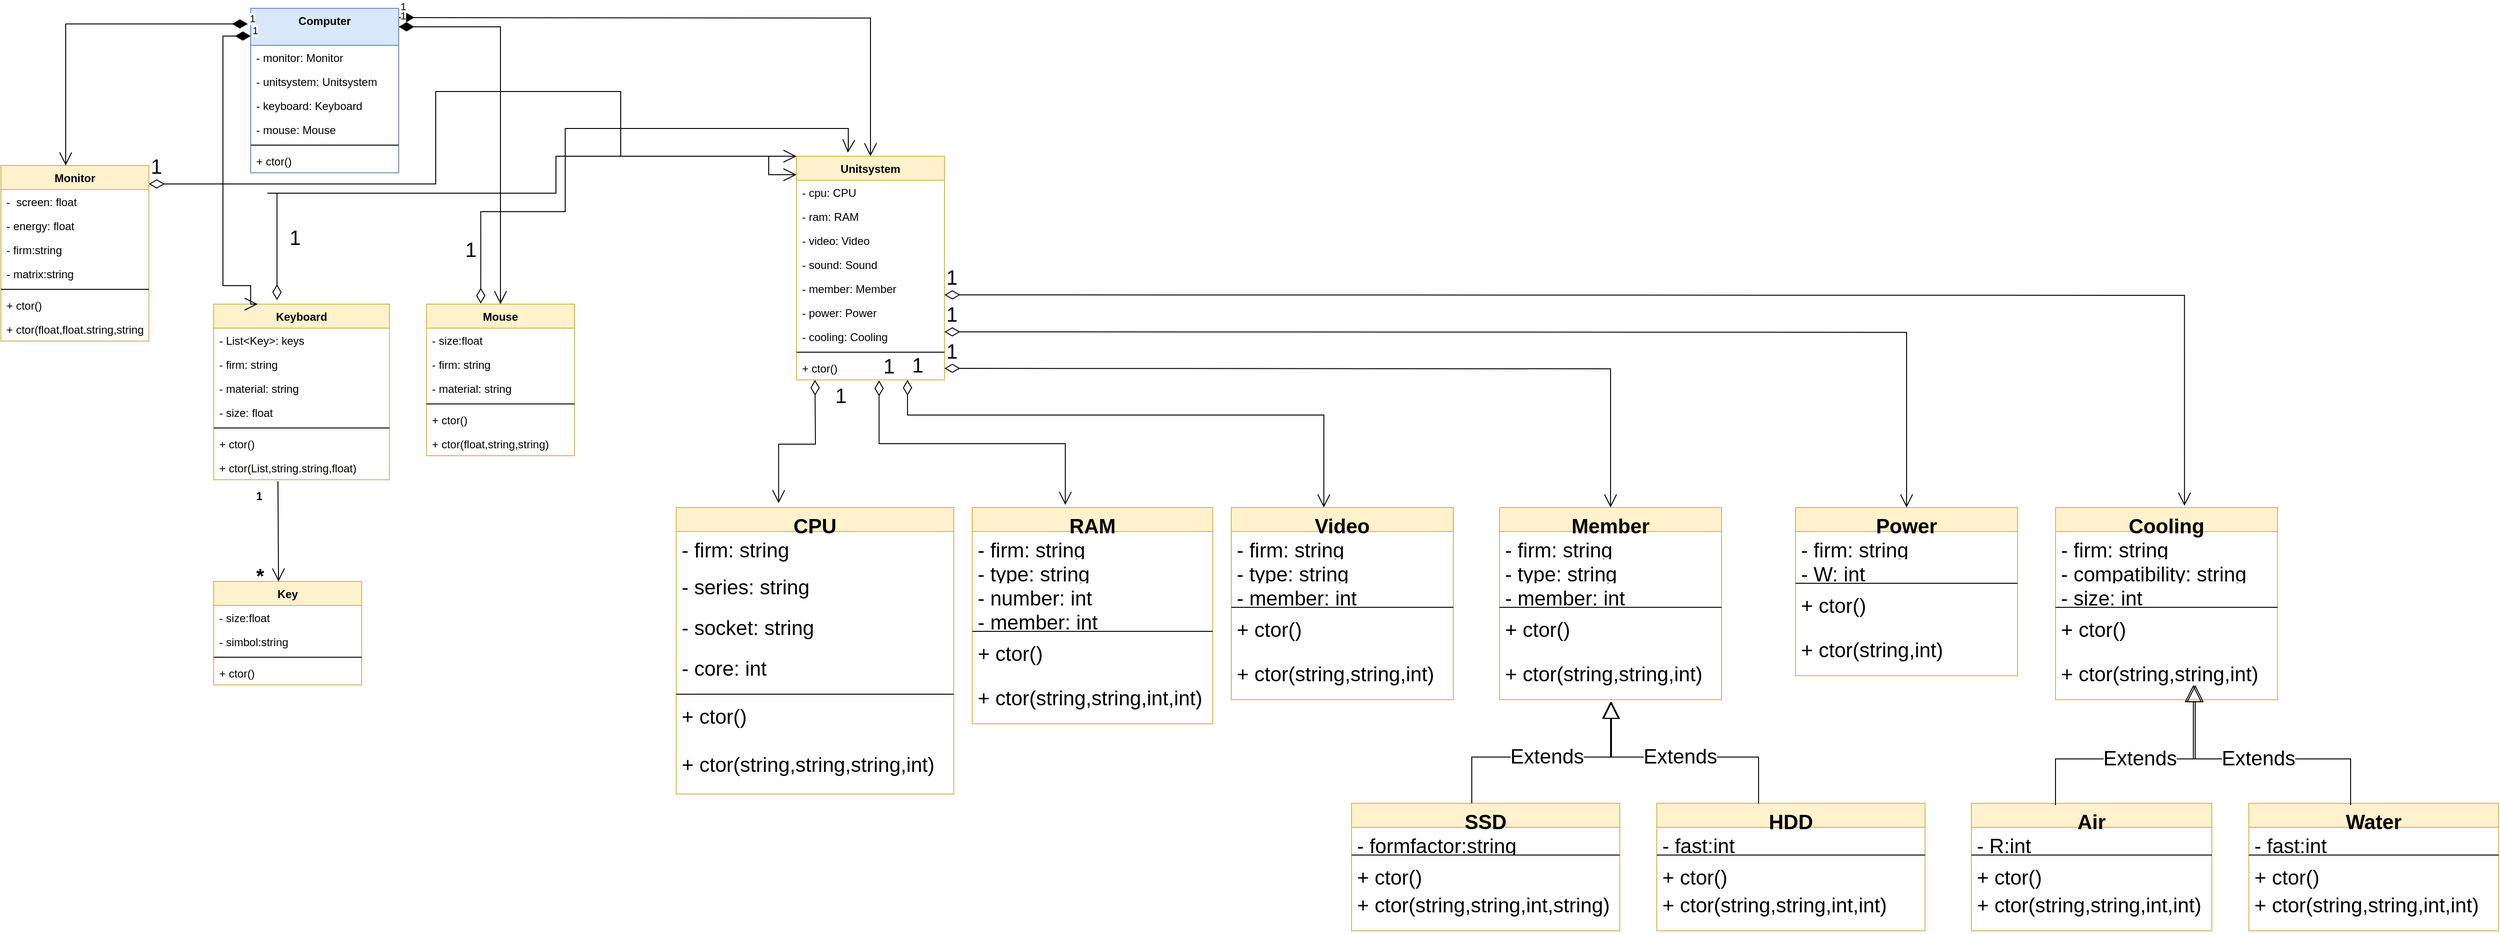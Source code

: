 <mxfile version="17.1.2" type="github">
  <diagram id="C5RBs43oDa-KdzZeNtuy" name="Page-1">
    <mxGraphModel dx="1384" dy="761" grid="1" gridSize="10" guides="1" tooltips="1" connect="1" arrows="1" fold="1" page="1" pageScale="1" pageWidth="827" pageHeight="1169" math="0" shadow="0">
      <root>
        <mxCell id="WIyWlLk6GJQsqaUBKTNV-0" />
        <mxCell id="WIyWlLk6GJQsqaUBKTNV-1" parent="WIyWlLk6GJQsqaUBKTNV-0" />
        <mxCell id="zkfFHV4jXpPFQw0GAbJ--0" value="Monitor" style="swimlane;fontStyle=1;align=center;verticalAlign=top;childLayout=stackLayout;horizontal=1;startSize=26;horizontalStack=0;resizeParent=1;resizeLast=0;collapsible=1;marginBottom=0;rounded=0;shadow=0;strokeWidth=1;fillColor=#fff2cc;strokeColor=#d6b656;" parent="WIyWlLk6GJQsqaUBKTNV-1" vertex="1">
          <mxGeometry x="20" y="180" width="160" height="190" as="geometry">
            <mxRectangle x="230" y="140" width="160" height="26" as="alternateBounds" />
          </mxGeometry>
        </mxCell>
        <mxCell id="zkfFHV4jXpPFQw0GAbJ--1" value="-  screen: float" style="text;align=left;verticalAlign=top;spacingLeft=4;spacingRight=4;overflow=hidden;rotatable=0;points=[[0,0.5],[1,0.5]];portConstraint=eastwest;" parent="zkfFHV4jXpPFQw0GAbJ--0" vertex="1">
          <mxGeometry y="26" width="160" height="26" as="geometry" />
        </mxCell>
        <mxCell id="zkfFHV4jXpPFQw0GAbJ--2" value="- energy: float" style="text;align=left;verticalAlign=top;spacingLeft=4;spacingRight=4;overflow=hidden;rotatable=0;points=[[0,0.5],[1,0.5]];portConstraint=eastwest;rounded=0;shadow=0;html=0;" parent="zkfFHV4jXpPFQw0GAbJ--0" vertex="1">
          <mxGeometry y="52" width="160" height="26" as="geometry" />
        </mxCell>
        <mxCell id="zkfFHV4jXpPFQw0GAbJ--3" value="- firm:string" style="text;align=left;verticalAlign=top;spacingLeft=4;spacingRight=4;overflow=hidden;rotatable=0;points=[[0,0.5],[1,0.5]];portConstraint=eastwest;rounded=0;shadow=0;html=0;" parent="zkfFHV4jXpPFQw0GAbJ--0" vertex="1">
          <mxGeometry y="78" width="160" height="26" as="geometry" />
        </mxCell>
        <mxCell id="qRkvfq73xX543C-k9Nee-4" value="- matrix:string" style="text;align=left;verticalAlign=top;spacingLeft=4;spacingRight=4;overflow=hidden;rotatable=0;points=[[0,0.5],[1,0.5]];portConstraint=eastwest;rounded=0;shadow=0;html=0;" vertex="1" parent="zkfFHV4jXpPFQw0GAbJ--0">
          <mxGeometry y="104" width="160" height="26" as="geometry" />
        </mxCell>
        <mxCell id="zkfFHV4jXpPFQw0GAbJ--4" value="" style="line;html=1;strokeWidth=1;align=left;verticalAlign=middle;spacingTop=-1;spacingLeft=3;spacingRight=3;rotatable=0;labelPosition=right;points=[];portConstraint=eastwest;" parent="zkfFHV4jXpPFQw0GAbJ--0" vertex="1">
          <mxGeometry y="130" width="160" height="8" as="geometry" />
        </mxCell>
        <mxCell id="zkfFHV4jXpPFQw0GAbJ--5" value="+ ctor()" style="text;align=left;verticalAlign=top;spacingLeft=4;spacingRight=4;overflow=hidden;rotatable=0;points=[[0,0.5],[1,0.5]];portConstraint=eastwest;" parent="zkfFHV4jXpPFQw0GAbJ--0" vertex="1">
          <mxGeometry y="138" width="160" height="26" as="geometry" />
        </mxCell>
        <mxCell id="qRkvfq73xX543C-k9Nee-109" value="+ ctor(float,float.string,string)" style="text;align=left;verticalAlign=top;spacingLeft=4;spacingRight=4;overflow=hidden;rotatable=0;points=[[0,0.5],[1,0.5]];portConstraint=eastwest;" vertex="1" parent="zkfFHV4jXpPFQw0GAbJ--0">
          <mxGeometry y="164" width="160" height="26" as="geometry" />
        </mxCell>
        <mxCell id="zkfFHV4jXpPFQw0GAbJ--17" value="Mouse" style="swimlane;fontStyle=1;align=center;verticalAlign=top;childLayout=stackLayout;horizontal=1;startSize=26;horizontalStack=0;resizeParent=1;resizeLast=0;collapsible=1;marginBottom=0;rounded=0;shadow=0;strokeWidth=1;fillColor=#fff2cc;strokeColor=#d6b656;" parent="WIyWlLk6GJQsqaUBKTNV-1" vertex="1">
          <mxGeometry x="480" y="330" width="160" height="164" as="geometry">
            <mxRectangle x="550" y="140" width="160" height="26" as="alternateBounds" />
          </mxGeometry>
        </mxCell>
        <mxCell id="zkfFHV4jXpPFQw0GAbJ--18" value="- size:float" style="text;align=left;verticalAlign=top;spacingLeft=4;spacingRight=4;overflow=hidden;rotatable=0;points=[[0,0.5],[1,0.5]];portConstraint=eastwest;" parent="zkfFHV4jXpPFQw0GAbJ--17" vertex="1">
          <mxGeometry y="26" width="160" height="26" as="geometry" />
        </mxCell>
        <mxCell id="zkfFHV4jXpPFQw0GAbJ--19" value="- firm: string" style="text;align=left;verticalAlign=top;spacingLeft=4;spacingRight=4;overflow=hidden;rotatable=0;points=[[0,0.5],[1,0.5]];portConstraint=eastwest;rounded=0;shadow=0;html=0;" parent="zkfFHV4jXpPFQw0GAbJ--17" vertex="1">
          <mxGeometry y="52" width="160" height="26" as="geometry" />
        </mxCell>
        <mxCell id="zkfFHV4jXpPFQw0GAbJ--20" value="- material: string" style="text;align=left;verticalAlign=top;spacingLeft=4;spacingRight=4;overflow=hidden;rotatable=0;points=[[0,0.5],[1,0.5]];portConstraint=eastwest;rounded=0;shadow=0;html=0;" parent="zkfFHV4jXpPFQw0GAbJ--17" vertex="1">
          <mxGeometry y="78" width="160" height="26" as="geometry" />
        </mxCell>
        <mxCell id="zkfFHV4jXpPFQw0GAbJ--23" value="" style="line;html=1;strokeWidth=1;align=left;verticalAlign=middle;spacingTop=-1;spacingLeft=3;spacingRight=3;rotatable=0;labelPosition=right;points=[];portConstraint=eastwest;" parent="zkfFHV4jXpPFQw0GAbJ--17" vertex="1">
          <mxGeometry y="104" width="160" height="8" as="geometry" />
        </mxCell>
        <mxCell id="qRkvfq73xX543C-k9Nee-32" value="+ ctor()" style="text;strokeColor=none;fillColor=none;align=left;verticalAlign=top;spacingLeft=4;spacingRight=4;overflow=hidden;rotatable=0;points=[[0,0.5],[1,0.5]];portConstraint=eastwest;" vertex="1" parent="zkfFHV4jXpPFQw0GAbJ--17">
          <mxGeometry y="112" width="160" height="26" as="geometry" />
        </mxCell>
        <mxCell id="qRkvfq73xX543C-k9Nee-111" value="+ ctor(float,string,string)" style="text;strokeColor=none;fillColor=none;align=left;verticalAlign=top;spacingLeft=4;spacingRight=4;overflow=hidden;rotatable=0;points=[[0,0.5],[1,0.5]];portConstraint=eastwest;" vertex="1" parent="zkfFHV4jXpPFQw0GAbJ--17">
          <mxGeometry y="138" width="160" height="26" as="geometry" />
        </mxCell>
        <mxCell id="qRkvfq73xX543C-k9Nee-0" value="Computer" style="swimlane;fontStyle=1;align=center;verticalAlign=top;childLayout=stackLayout;horizontal=1;startSize=40;horizontalStack=0;resizeParent=1;resizeParentMax=0;resizeLast=0;collapsible=1;marginBottom=0;fillColor=#dae8fc;strokeColor=#6c8ebf;" vertex="1" parent="WIyWlLk6GJQsqaUBKTNV-1">
          <mxGeometry x="290" y="10" width="160" height="178" as="geometry" />
        </mxCell>
        <mxCell id="qRkvfq73xX543C-k9Nee-1" value="- monitor: Monitor" style="text;strokeColor=none;fillColor=none;align=left;verticalAlign=top;spacingLeft=4;spacingRight=4;overflow=hidden;rotatable=0;points=[[0,0.5],[1,0.5]];portConstraint=eastwest;" vertex="1" parent="qRkvfq73xX543C-k9Nee-0">
          <mxGeometry y="40" width="160" height="26" as="geometry" />
        </mxCell>
        <mxCell id="qRkvfq73xX543C-k9Nee-18" value="- unitsystem: Unitsystem" style="text;strokeColor=none;fillColor=none;align=left;verticalAlign=top;spacingLeft=4;spacingRight=4;overflow=hidden;rotatable=0;points=[[0,0.5],[1,0.5]];portConstraint=eastwest;" vertex="1" parent="qRkvfq73xX543C-k9Nee-0">
          <mxGeometry y="66" width="160" height="26" as="geometry" />
        </mxCell>
        <mxCell id="qRkvfq73xX543C-k9Nee-19" value="- keyboard: Keyboard" style="text;strokeColor=none;fillColor=none;align=left;verticalAlign=top;spacingLeft=4;spacingRight=4;overflow=hidden;rotatable=0;points=[[0,0.5],[1,0.5]];portConstraint=eastwest;" vertex="1" parent="qRkvfq73xX543C-k9Nee-0">
          <mxGeometry y="92" width="160" height="26" as="geometry" />
        </mxCell>
        <mxCell id="qRkvfq73xX543C-k9Nee-20" value="- mouse: Mouse" style="text;strokeColor=none;fillColor=none;align=left;verticalAlign=top;spacingLeft=4;spacingRight=4;overflow=hidden;rotatable=0;points=[[0,0.5],[1,0.5]];portConstraint=eastwest;" vertex="1" parent="qRkvfq73xX543C-k9Nee-0">
          <mxGeometry y="118" width="160" height="26" as="geometry" />
        </mxCell>
        <mxCell id="qRkvfq73xX543C-k9Nee-2" value="" style="line;strokeWidth=1;fillColor=none;align=left;verticalAlign=middle;spacingTop=-1;spacingLeft=3;spacingRight=3;rotatable=0;labelPosition=right;points=[];portConstraint=eastwest;" vertex="1" parent="qRkvfq73xX543C-k9Nee-0">
          <mxGeometry y="144" width="160" height="8" as="geometry" />
        </mxCell>
        <mxCell id="qRkvfq73xX543C-k9Nee-3" value="+ ctor()" style="text;strokeColor=none;fillColor=none;align=left;verticalAlign=top;spacingLeft=4;spacingRight=4;overflow=hidden;rotatable=0;points=[[0,0.5],[1,0.5]];portConstraint=eastwest;" vertex="1" parent="qRkvfq73xX543C-k9Nee-0">
          <mxGeometry y="152" width="160" height="26" as="geometry" />
        </mxCell>
        <mxCell id="qRkvfq73xX543C-k9Nee-5" value="Unitsystem" style="swimlane;fontStyle=1;align=center;verticalAlign=top;childLayout=stackLayout;horizontal=1;startSize=26;horizontalStack=0;resizeParent=1;resizeParentMax=0;resizeLast=0;collapsible=1;marginBottom=0;fillColor=#fff2cc;strokeColor=#d6b656;" vertex="1" parent="WIyWlLk6GJQsqaUBKTNV-1">
          <mxGeometry x="880" y="170" width="160" height="242" as="geometry" />
        </mxCell>
        <mxCell id="qRkvfq73xX543C-k9Nee-37" value="- cpu: CPU" style="text;strokeColor=none;fillColor=none;align=left;verticalAlign=top;spacingLeft=4;spacingRight=4;overflow=hidden;rotatable=0;points=[[0,0.5],[1,0.5]];portConstraint=eastwest;" vertex="1" parent="qRkvfq73xX543C-k9Nee-5">
          <mxGeometry y="26" width="160" height="26" as="geometry" />
        </mxCell>
        <mxCell id="qRkvfq73xX543C-k9Nee-39" value="- ram: RAM" style="text;strokeColor=none;fillColor=none;align=left;verticalAlign=top;spacingLeft=4;spacingRight=4;overflow=hidden;rotatable=0;points=[[0,0.5],[1,0.5]];portConstraint=eastwest;" vertex="1" parent="qRkvfq73xX543C-k9Nee-5">
          <mxGeometry y="52" width="160" height="26" as="geometry" />
        </mxCell>
        <mxCell id="qRkvfq73xX543C-k9Nee-38" value="- video: Video" style="text;strokeColor=none;fillColor=none;align=left;verticalAlign=top;spacingLeft=4;spacingRight=4;overflow=hidden;rotatable=0;points=[[0,0.5],[1,0.5]];portConstraint=eastwest;" vertex="1" parent="qRkvfq73xX543C-k9Nee-5">
          <mxGeometry y="78" width="160" height="26" as="geometry" />
        </mxCell>
        <mxCell id="qRkvfq73xX543C-k9Nee-41" value="- sound: Sound" style="text;strokeColor=none;fillColor=none;align=left;verticalAlign=top;spacingLeft=4;spacingRight=4;overflow=hidden;rotatable=0;points=[[0,0.5],[1,0.5]];portConstraint=eastwest;" vertex="1" parent="qRkvfq73xX543C-k9Nee-5">
          <mxGeometry y="104" width="160" height="26" as="geometry" />
        </mxCell>
        <mxCell id="qRkvfq73xX543C-k9Nee-40" value="- member: Member" style="text;strokeColor=none;fillColor=none;align=left;verticalAlign=top;spacingLeft=4;spacingRight=4;overflow=hidden;rotatable=0;points=[[0,0.5],[1,0.5]];portConstraint=eastwest;" vertex="1" parent="qRkvfq73xX543C-k9Nee-5">
          <mxGeometry y="130" width="160" height="26" as="geometry" />
        </mxCell>
        <mxCell id="qRkvfq73xX543C-k9Nee-43" value="- power: Power" style="text;strokeColor=none;fillColor=none;align=left;verticalAlign=top;spacingLeft=4;spacingRight=4;overflow=hidden;rotatable=0;points=[[0,0.5],[1,0.5]];portConstraint=eastwest;" vertex="1" parent="qRkvfq73xX543C-k9Nee-5">
          <mxGeometry y="156" width="160" height="26" as="geometry" />
        </mxCell>
        <mxCell id="qRkvfq73xX543C-k9Nee-42" value="- cooling: Cooling" style="text;strokeColor=none;fillColor=none;align=left;verticalAlign=top;spacingLeft=4;spacingRight=4;overflow=hidden;rotatable=0;points=[[0,0.5],[1,0.5]];portConstraint=eastwest;" vertex="1" parent="qRkvfq73xX543C-k9Nee-5">
          <mxGeometry y="182" width="160" height="26" as="geometry" />
        </mxCell>
        <mxCell id="qRkvfq73xX543C-k9Nee-7" value="" style="line;strokeWidth=1;fillColor=none;align=left;verticalAlign=middle;spacingTop=-1;spacingLeft=3;spacingRight=3;rotatable=0;labelPosition=right;points=[];portConstraint=eastwest;" vertex="1" parent="qRkvfq73xX543C-k9Nee-5">
          <mxGeometry y="208" width="160" height="8" as="geometry" />
        </mxCell>
        <mxCell id="qRkvfq73xX543C-k9Nee-8" value="+ ctor()" style="text;strokeColor=none;fillColor=none;align=left;verticalAlign=top;spacingLeft=4;spacingRight=4;overflow=hidden;rotatable=0;points=[[0,0.5],[1,0.5]];portConstraint=eastwest;" vertex="1" parent="qRkvfq73xX543C-k9Nee-5">
          <mxGeometry y="216" width="160" height="26" as="geometry" />
        </mxCell>
        <mxCell id="qRkvfq73xX543C-k9Nee-9" value="Keyboard" style="swimlane;fontStyle=1;align=center;verticalAlign=top;childLayout=stackLayout;horizontal=1;startSize=26;horizontalStack=0;resizeParent=1;resizeParentMax=0;resizeLast=0;collapsible=1;marginBottom=0;fillColor=#fff2cc;strokeColor=#d6b656;" vertex="1" parent="WIyWlLk6GJQsqaUBKTNV-1">
          <mxGeometry x="250" y="330" width="190" height="190" as="geometry" />
        </mxCell>
        <mxCell id="qRkvfq73xX543C-k9Nee-10" value="- List&lt;Key&gt;: keys" style="text;strokeColor=none;fillColor=none;align=left;verticalAlign=top;spacingLeft=4;spacingRight=4;overflow=hidden;rotatable=0;points=[[0,0.5],[1,0.5]];portConstraint=eastwest;" vertex="1" parent="qRkvfq73xX543C-k9Nee-9">
          <mxGeometry y="26" width="190" height="26" as="geometry" />
        </mxCell>
        <mxCell id="qRkvfq73xX543C-k9Nee-21" value="- firm: string" style="text;strokeColor=none;fillColor=none;align=left;verticalAlign=top;spacingLeft=4;spacingRight=4;overflow=hidden;rotatable=0;points=[[0,0.5],[1,0.5]];portConstraint=eastwest;" vertex="1" parent="qRkvfq73xX543C-k9Nee-9">
          <mxGeometry y="52" width="190" height="26" as="geometry" />
        </mxCell>
        <mxCell id="qRkvfq73xX543C-k9Nee-22" value="- material: string" style="text;strokeColor=none;fillColor=none;align=left;verticalAlign=top;spacingLeft=4;spacingRight=4;overflow=hidden;rotatable=0;points=[[0,0.5],[1,0.5]];portConstraint=eastwest;" vertex="1" parent="qRkvfq73xX543C-k9Nee-9">
          <mxGeometry y="78" width="190" height="26" as="geometry" />
        </mxCell>
        <mxCell id="qRkvfq73xX543C-k9Nee-23" value="- size: float" style="text;strokeColor=none;fillColor=none;align=left;verticalAlign=top;spacingLeft=4;spacingRight=4;overflow=hidden;rotatable=0;points=[[0,0.5],[1,0.5]];portConstraint=eastwest;" vertex="1" parent="qRkvfq73xX543C-k9Nee-9">
          <mxGeometry y="104" width="190" height="26" as="geometry" />
        </mxCell>
        <mxCell id="qRkvfq73xX543C-k9Nee-11" value="" style="line;strokeWidth=1;fillColor=none;align=left;verticalAlign=middle;spacingTop=-1;spacingLeft=3;spacingRight=3;rotatable=0;labelPosition=right;points=[];portConstraint=eastwest;" vertex="1" parent="qRkvfq73xX543C-k9Nee-9">
          <mxGeometry y="130" width="190" height="8" as="geometry" />
        </mxCell>
        <mxCell id="qRkvfq73xX543C-k9Nee-12" value="+ ctor()" style="text;strokeColor=none;fillColor=none;align=left;verticalAlign=top;spacingLeft=4;spacingRight=4;overflow=hidden;rotatable=0;points=[[0,0.5],[1,0.5]];portConstraint=eastwest;" vertex="1" parent="qRkvfq73xX543C-k9Nee-9">
          <mxGeometry y="138" width="190" height="26" as="geometry" />
        </mxCell>
        <mxCell id="qRkvfq73xX543C-k9Nee-110" value="+ ctor(List,string.string,float)" style="text;align=left;verticalAlign=top;spacingLeft=4;spacingRight=4;overflow=hidden;rotatable=0;points=[[0,0.5],[1,0.5]];portConstraint=eastwest;" vertex="1" parent="qRkvfq73xX543C-k9Nee-9">
          <mxGeometry y="164" width="190" height="26" as="geometry" />
        </mxCell>
        <mxCell id="qRkvfq73xX543C-k9Nee-14" value="1" style="endArrow=open;html=1;endSize=12;startArrow=diamondThin;startSize=14;startFill=1;edgeStyle=orthogonalEdgeStyle;align=left;verticalAlign=bottom;rounded=0;exitX=-0.02;exitY=0.095;exitDx=0;exitDy=0;exitPerimeter=0;" edge="1" parent="WIyWlLk6GJQsqaUBKTNV-1" source="qRkvfq73xX543C-k9Nee-0">
          <mxGeometry x="-1" y="3" relative="1" as="geometry">
            <mxPoint x="260" y="40" as="sourcePoint" />
            <mxPoint x="90" y="180" as="targetPoint" />
            <Array as="points">
              <mxPoint x="90" y="27" />
            </Array>
          </mxGeometry>
        </mxCell>
        <mxCell id="qRkvfq73xX543C-k9Nee-15" value="1" style="endArrow=open;html=1;endSize=12;startArrow=diamondThin;startSize=14;startFill=1;edgeStyle=orthogonalEdgeStyle;align=left;verticalAlign=bottom;rounded=0;entryX=0.5;entryY=0;entryDx=0;entryDy=0;" edge="1" parent="WIyWlLk6GJQsqaUBKTNV-1" target="qRkvfq73xX543C-k9Nee-5">
          <mxGeometry x="-1" y="3" relative="1" as="geometry">
            <mxPoint x="450" y="20" as="sourcePoint" />
            <mxPoint x="610" y="20" as="targetPoint" />
          </mxGeometry>
        </mxCell>
        <mxCell id="qRkvfq73xX543C-k9Nee-16" value="1" style="endArrow=open;html=1;endSize=12;startArrow=diamondThin;startSize=14;startFill=1;edgeStyle=orthogonalEdgeStyle;align=left;verticalAlign=bottom;rounded=0;entryX=0.25;entryY=0;entryDx=0;entryDy=0;" edge="1" parent="WIyWlLk6GJQsqaUBKTNV-1" target="qRkvfq73xX543C-k9Nee-9">
          <mxGeometry x="-1" y="3" relative="1" as="geometry">
            <mxPoint x="290" y="40" as="sourcePoint" />
            <mxPoint x="290" y="274" as="targetPoint" />
            <Array as="points">
              <mxPoint x="260" y="40" />
              <mxPoint x="260" y="310" />
              <mxPoint x="290" y="310" />
            </Array>
          </mxGeometry>
        </mxCell>
        <mxCell id="qRkvfq73xX543C-k9Nee-17" value="1" style="endArrow=open;html=1;endSize=12;startArrow=diamondThin;startSize=14;startFill=1;edgeStyle=orthogonalEdgeStyle;align=left;verticalAlign=bottom;rounded=0;entryX=0.5;entryY=0;entryDx=0;entryDy=0;" edge="1" parent="WIyWlLk6GJQsqaUBKTNV-1" target="zkfFHV4jXpPFQw0GAbJ--17">
          <mxGeometry x="-1" y="3" relative="1" as="geometry">
            <mxPoint x="450" y="30" as="sourcePoint" />
            <mxPoint x="610" y="30" as="targetPoint" />
            <Array as="points">
              <mxPoint x="560" y="30" />
            </Array>
          </mxGeometry>
        </mxCell>
        <mxCell id="qRkvfq73xX543C-k9Nee-24" value="Key" style="swimlane;fontStyle=1;align=center;verticalAlign=top;childLayout=stackLayout;horizontal=1;startSize=26;horizontalStack=0;resizeParent=1;resizeParentMax=0;resizeLast=0;collapsible=1;marginBottom=0;fillColor=#fff2cc;strokeColor=#d6b656;" vertex="1" parent="WIyWlLk6GJQsqaUBKTNV-1">
          <mxGeometry x="250" y="630" width="160" height="112" as="geometry" />
        </mxCell>
        <mxCell id="qRkvfq73xX543C-k9Nee-25" value="- size:float" style="text;strokeColor=none;fillColor=none;align=left;verticalAlign=top;spacingLeft=4;spacingRight=4;overflow=hidden;rotatable=0;points=[[0,0.5],[1,0.5]];portConstraint=eastwest;" vertex="1" parent="qRkvfq73xX543C-k9Nee-24">
          <mxGeometry y="26" width="160" height="26" as="geometry" />
        </mxCell>
        <mxCell id="qRkvfq73xX543C-k9Nee-28" value="- simbol:string" style="text;strokeColor=none;fillColor=none;align=left;verticalAlign=top;spacingLeft=4;spacingRight=4;overflow=hidden;rotatable=0;points=[[0,0.5],[1,0.5]];portConstraint=eastwest;" vertex="1" parent="qRkvfq73xX543C-k9Nee-24">
          <mxGeometry y="52" width="160" height="26" as="geometry" />
        </mxCell>
        <mxCell id="qRkvfq73xX543C-k9Nee-26" value="" style="line;strokeWidth=1;fillColor=none;align=left;verticalAlign=middle;spacingTop=-1;spacingLeft=3;spacingRight=3;rotatable=0;labelPosition=right;points=[];portConstraint=eastwest;" vertex="1" parent="qRkvfq73xX543C-k9Nee-24">
          <mxGeometry y="78" width="160" height="8" as="geometry" />
        </mxCell>
        <mxCell id="qRkvfq73xX543C-k9Nee-27" value="+ ctor()" style="text;strokeColor=none;fillColor=none;align=left;verticalAlign=top;spacingLeft=4;spacingRight=4;overflow=hidden;rotatable=0;points=[[0,0.5],[1,0.5]];portConstraint=eastwest;" vertex="1" parent="qRkvfq73xX543C-k9Nee-24">
          <mxGeometry y="86" width="160" height="26" as="geometry" />
        </mxCell>
        <mxCell id="qRkvfq73xX543C-k9Nee-29" value="" style="endArrow=open;endFill=1;endSize=12;html=1;rounded=0;entryX=0.438;entryY=0;entryDx=0;entryDy=0;entryPerimeter=0;exitX=0.982;exitY=-0.09;exitDx=0;exitDy=0;exitPerimeter=0;" edge="1" parent="WIyWlLk6GJQsqaUBKTNV-1" source="qRkvfq73xX543C-k9Nee-30" target="qRkvfq73xX543C-k9Nee-24">
          <mxGeometry width="160" relative="1" as="geometry">
            <mxPoint x="320" y="494" as="sourcePoint" />
            <mxPoint x="320" y="550" as="targetPoint" />
          </mxGeometry>
        </mxCell>
        <mxCell id="qRkvfq73xX543C-k9Nee-30" value="1" style="text;strokeColor=none;fillColor=none;align=left;verticalAlign=top;spacingLeft=4;spacingRight=4;overflow=hidden;rotatable=0;points=[[0,0.5],[1,0.5]];portConstraint=eastwest;fontStyle=1" vertex="1" parent="WIyWlLk6GJQsqaUBKTNV-1">
          <mxGeometry x="290" y="524" width="30" height="26" as="geometry" />
        </mxCell>
        <mxCell id="qRkvfq73xX543C-k9Nee-31" value="*" style="text;strokeColor=none;fillColor=none;align=left;verticalAlign=top;spacingLeft=4;spacingRight=4;overflow=hidden;rotatable=0;points=[[0,0.5],[1,0.5]];portConstraint=eastwest;fontStyle=1;fontSize=22;" vertex="1" parent="WIyWlLk6GJQsqaUBKTNV-1">
          <mxGeometry x="290" y="604" width="20" height="26" as="geometry" />
        </mxCell>
        <mxCell id="qRkvfq73xX543C-k9Nee-33" value="1" style="endArrow=open;html=1;endSize=12;startArrow=diamondThin;startSize=14;startFill=0;edgeStyle=orthogonalEdgeStyle;align=left;verticalAlign=bottom;rounded=0;fontSize=22;exitX=0.36;exitY=-0.023;exitDx=0;exitDy=0;exitPerimeter=0;entryX=0;entryY=0;entryDx=0;entryDy=0;" edge="1" parent="WIyWlLk6GJQsqaUBKTNV-1" source="qRkvfq73xX543C-k9Nee-9" target="qRkvfq73xX543C-k9Nee-5">
          <mxGeometry x="-0.861" y="-12" relative="1" as="geometry">
            <mxPoint x="180" y="190" as="sourcePoint" />
            <mxPoint x="648" y="150" as="targetPoint" />
            <Array as="points">
              <mxPoint x="308" y="210" />
              <mxPoint x="620" y="210" />
              <mxPoint x="620" y="130" />
            </Array>
            <mxPoint as="offset" />
          </mxGeometry>
        </mxCell>
        <mxCell id="qRkvfq73xX543C-k9Nee-35" value="1" style="endArrow=open;html=1;endSize=12;startArrow=diamondThin;startSize=14;startFill=0;edgeStyle=orthogonalEdgeStyle;align=left;verticalAlign=bottom;rounded=0;fontSize=22;exitX=0.367;exitY=-0.004;exitDx=0;exitDy=0;exitPerimeter=0;entryX=0.347;entryY=-0.016;entryDx=0;entryDy=0;entryPerimeter=0;" edge="1" parent="WIyWlLk6GJQsqaUBKTNV-1" source="zkfFHV4jXpPFQw0GAbJ--17" target="qRkvfq73xX543C-k9Nee-5">
          <mxGeometry x="-0.862" y="19" relative="1" as="geometry">
            <mxPoint x="380" y="210" as="sourcePoint" />
            <mxPoint x="649.2" y="158.99" as="targetPoint" />
            <Array as="points">
              <mxPoint x="539" y="230" />
              <mxPoint x="630" y="230" />
              <mxPoint x="630" y="140" />
              <mxPoint x="936" y="140" />
              <mxPoint x="936" y="160" />
            </Array>
            <mxPoint as="offset" />
          </mxGeometry>
        </mxCell>
        <mxCell id="qRkvfq73xX543C-k9Nee-36" value="1" style="endArrow=open;html=1;endSize=12;startArrow=diamondThin;startSize=14;startFill=0;edgeStyle=orthogonalEdgeStyle;align=left;verticalAlign=bottom;rounded=0;fontSize=22;" edge="1" parent="WIyWlLk6GJQsqaUBKTNV-1">
          <mxGeometry x="-1" y="3" relative="1" as="geometry">
            <mxPoint x="180" y="200" as="sourcePoint" />
            <mxPoint x="880" y="190" as="targetPoint" />
            <Array as="points">
              <mxPoint x="490" y="200" />
              <mxPoint x="490" y="100" />
              <mxPoint x="690" y="100" />
              <mxPoint x="690" y="170" />
              <mxPoint x="850" y="170" />
              <mxPoint x="850" y="190" />
              <mxPoint x="876" y="190" />
            </Array>
          </mxGeometry>
        </mxCell>
        <mxCell id="qRkvfq73xX543C-k9Nee-44" value="CPU" style="swimlane;fontStyle=1;align=center;verticalAlign=top;childLayout=stackLayout;horizontal=1;startSize=26;horizontalStack=0;resizeParent=1;resizeParentMax=0;resizeLast=0;collapsible=1;marginBottom=0;fontSize=22;fillColor=#fff2cc;strokeColor=#d6b656;" vertex="1" parent="WIyWlLk6GJQsqaUBKTNV-1">
          <mxGeometry x="750" y="550" width="300" height="310" as="geometry" />
        </mxCell>
        <mxCell id="qRkvfq73xX543C-k9Nee-45" value="- firm: string" style="text;strokeColor=none;fillColor=none;align=left;verticalAlign=top;spacingLeft=4;spacingRight=4;overflow=hidden;rotatable=0;points=[[0,0.5],[1,0.5]];portConstraint=eastwest;fontSize=22;" vertex="1" parent="qRkvfq73xX543C-k9Nee-44">
          <mxGeometry y="26" width="300" height="40" as="geometry" />
        </mxCell>
        <mxCell id="qRkvfq73xX543C-k9Nee-49" value="- series: string" style="text;strokeColor=none;fillColor=none;align=left;verticalAlign=top;spacingLeft=4;spacingRight=4;overflow=hidden;rotatable=0;points=[[0,0.5],[1,0.5]];portConstraint=eastwest;fontSize=22;" vertex="1" parent="qRkvfq73xX543C-k9Nee-44">
          <mxGeometry y="66" width="300" height="44" as="geometry" />
        </mxCell>
        <mxCell id="qRkvfq73xX543C-k9Nee-48" value="- socket: string" style="text;strokeColor=none;fillColor=none;align=left;verticalAlign=top;spacingLeft=4;spacingRight=4;overflow=hidden;rotatable=0;points=[[0,0.5],[1,0.5]];portConstraint=eastwest;fontSize=22;" vertex="1" parent="qRkvfq73xX543C-k9Nee-44">
          <mxGeometry y="110" width="300" height="44" as="geometry" />
        </mxCell>
        <mxCell id="qRkvfq73xX543C-k9Nee-50" value="- core: int" style="text;strokeColor=none;fillColor=none;align=left;verticalAlign=top;spacingLeft=4;spacingRight=4;overflow=hidden;rotatable=0;points=[[0,0.5],[1,0.5]];portConstraint=eastwest;fontSize=22;" vertex="1" parent="qRkvfq73xX543C-k9Nee-44">
          <mxGeometry y="154" width="300" height="44" as="geometry" />
        </mxCell>
        <mxCell id="qRkvfq73xX543C-k9Nee-46" value="" style="line;strokeWidth=1;fillColor=none;align=left;verticalAlign=middle;spacingTop=-1;spacingLeft=3;spacingRight=3;rotatable=0;labelPosition=right;points=[];portConstraint=eastwest;fontSize=22;" vertex="1" parent="qRkvfq73xX543C-k9Nee-44">
          <mxGeometry y="198" width="300" height="8" as="geometry" />
        </mxCell>
        <mxCell id="qRkvfq73xX543C-k9Nee-112" value="+ ctor()" style="text;strokeColor=none;fillColor=none;align=left;verticalAlign=top;spacingLeft=4;spacingRight=4;overflow=hidden;rotatable=0;points=[[0,0.5],[1,0.5]];portConstraint=eastwest;fontSize=22;" vertex="1" parent="qRkvfq73xX543C-k9Nee-44">
          <mxGeometry y="206" width="300" height="52" as="geometry" />
        </mxCell>
        <mxCell id="qRkvfq73xX543C-k9Nee-47" value="+ ctor(string,string,string,int)" style="text;strokeColor=none;fillColor=none;align=left;verticalAlign=top;spacingLeft=4;spacingRight=4;overflow=hidden;rotatable=0;points=[[0,0.5],[1,0.5]];portConstraint=eastwest;fontSize=22;" vertex="1" parent="qRkvfq73xX543C-k9Nee-44">
          <mxGeometry y="258" width="300" height="52" as="geometry" />
        </mxCell>
        <mxCell id="qRkvfq73xX543C-k9Nee-51" value="1" style="endArrow=open;html=1;endSize=12;startArrow=diamondThin;startSize=14;startFill=0;edgeStyle=orthogonalEdgeStyle;align=left;verticalAlign=bottom;rounded=0;fontSize=22;entryX=0.369;entryY=-0.015;entryDx=0;entryDy=0;entryPerimeter=0;" edge="1" parent="WIyWlLk6GJQsqaUBKTNV-1" target="qRkvfq73xX543C-k9Nee-44">
          <mxGeometry x="-0.618" y="20" relative="1" as="geometry">
            <mxPoint x="900" y="412" as="sourcePoint" />
            <mxPoint x="1060" y="412" as="targetPoint" />
            <mxPoint as="offset" />
          </mxGeometry>
        </mxCell>
        <mxCell id="qRkvfq73xX543C-k9Nee-52" value="RAM" style="swimlane;fontStyle=1;align=center;verticalAlign=top;childLayout=stackLayout;horizontal=1;startSize=26;horizontalStack=0;resizeParent=1;resizeParentMax=0;resizeLast=0;collapsible=1;marginBottom=0;fontSize=22;fillColor=#fff2cc;strokeColor=#d6b656;" vertex="1" parent="WIyWlLk6GJQsqaUBKTNV-1">
          <mxGeometry x="1070" y="550" width="260" height="234" as="geometry" />
        </mxCell>
        <mxCell id="qRkvfq73xX543C-k9Nee-53" value="- firm: string " style="text;strokeColor=none;fillColor=none;align=left;verticalAlign=top;spacingLeft=4;spacingRight=4;overflow=hidden;rotatable=0;points=[[0,0.5],[1,0.5]];portConstraint=eastwest;fontSize=22;" vertex="1" parent="qRkvfq73xX543C-k9Nee-52">
          <mxGeometry y="26" width="260" height="26" as="geometry" />
        </mxCell>
        <mxCell id="qRkvfq73xX543C-k9Nee-56" value="- type: string " style="text;strokeColor=none;fillColor=none;align=left;verticalAlign=top;spacingLeft=4;spacingRight=4;overflow=hidden;rotatable=0;points=[[0,0.5],[1,0.5]];portConstraint=eastwest;fontSize=22;" vertex="1" parent="qRkvfq73xX543C-k9Nee-52">
          <mxGeometry y="52" width="260" height="26" as="geometry" />
        </mxCell>
        <mxCell id="qRkvfq73xX543C-k9Nee-57" value="- number: int " style="text;strokeColor=none;fillColor=none;align=left;verticalAlign=top;spacingLeft=4;spacingRight=4;overflow=hidden;rotatable=0;points=[[0,0.5],[1,0.5]];portConstraint=eastwest;fontSize=22;" vertex="1" parent="qRkvfq73xX543C-k9Nee-52">
          <mxGeometry y="78" width="260" height="26" as="geometry" />
        </mxCell>
        <mxCell id="qRkvfq73xX543C-k9Nee-58" value="- member: int " style="text;strokeColor=none;fillColor=none;align=left;verticalAlign=top;spacingLeft=4;spacingRight=4;overflow=hidden;rotatable=0;points=[[0,0.5],[1,0.5]];portConstraint=eastwest;fontSize=22;" vertex="1" parent="qRkvfq73xX543C-k9Nee-52">
          <mxGeometry y="104" width="260" height="26" as="geometry" />
        </mxCell>
        <mxCell id="qRkvfq73xX543C-k9Nee-54" value="" style="line;strokeWidth=1;fillColor=none;align=left;verticalAlign=middle;spacingTop=-1;spacingLeft=3;spacingRight=3;rotatable=0;labelPosition=right;points=[];portConstraint=eastwest;fontSize=22;" vertex="1" parent="qRkvfq73xX543C-k9Nee-52">
          <mxGeometry y="130" width="260" height="8" as="geometry" />
        </mxCell>
        <mxCell id="qRkvfq73xX543C-k9Nee-113" value="+ ctor()" style="text;strokeColor=none;fillColor=none;align=left;verticalAlign=top;spacingLeft=4;spacingRight=4;overflow=hidden;rotatable=0;points=[[0,0.5],[1,0.5]];portConstraint=eastwest;fontSize=22;" vertex="1" parent="qRkvfq73xX543C-k9Nee-52">
          <mxGeometry y="138" width="260" height="48" as="geometry" />
        </mxCell>
        <mxCell id="qRkvfq73xX543C-k9Nee-55" value="+ ctor(string,string,int,int)" style="text;strokeColor=none;fillColor=none;align=left;verticalAlign=top;spacingLeft=4;spacingRight=4;overflow=hidden;rotatable=0;points=[[0,0.5],[1,0.5]];portConstraint=eastwest;fontSize=22;" vertex="1" parent="qRkvfq73xX543C-k9Nee-52">
          <mxGeometry y="186" width="260" height="48" as="geometry" />
        </mxCell>
        <mxCell id="qRkvfq73xX543C-k9Nee-59" value="1" style="endArrow=open;html=1;endSize=12;startArrow=diamondThin;startSize=14;startFill=0;edgeStyle=orthogonalEdgeStyle;align=left;verticalAlign=bottom;rounded=0;fontSize=22;exitX=0.558;exitY=1.023;exitDx=0;exitDy=0;exitPerimeter=0;entryX=0.387;entryY=-0.012;entryDx=0;entryDy=0;entryPerimeter=0;" edge="1" parent="WIyWlLk6GJQsqaUBKTNV-1" source="qRkvfq73xX543C-k9Nee-8" target="qRkvfq73xX543C-k9Nee-52">
          <mxGeometry x="-1" y="3" relative="1" as="geometry">
            <mxPoint x="960" y="470" as="sourcePoint" />
            <mxPoint x="1120" y="470" as="targetPoint" />
          </mxGeometry>
        </mxCell>
        <mxCell id="qRkvfq73xX543C-k9Nee-60" value="Video" style="swimlane;fontStyle=1;align=center;verticalAlign=top;childLayout=stackLayout;horizontal=1;startSize=26;horizontalStack=0;resizeParent=1;resizeParentMax=0;resizeLast=0;collapsible=1;marginBottom=0;fontSize=22;fillColor=#fff2cc;strokeColor=#d6b656;" vertex="1" parent="WIyWlLk6GJQsqaUBKTNV-1">
          <mxGeometry x="1350" y="550" width="240" height="208" as="geometry" />
        </mxCell>
        <mxCell id="qRkvfq73xX543C-k9Nee-61" value="- firm: string " style="text;strokeColor=none;fillColor=none;align=left;verticalAlign=top;spacingLeft=4;spacingRight=4;overflow=hidden;rotatable=0;points=[[0,0.5],[1,0.5]];portConstraint=eastwest;fontSize=22;" vertex="1" parent="qRkvfq73xX543C-k9Nee-60">
          <mxGeometry y="26" width="240" height="26" as="geometry" />
        </mxCell>
        <mxCell id="qRkvfq73xX543C-k9Nee-62" value="- type: string " style="text;strokeColor=none;fillColor=none;align=left;verticalAlign=top;spacingLeft=4;spacingRight=4;overflow=hidden;rotatable=0;points=[[0,0.5],[1,0.5]];portConstraint=eastwest;fontSize=22;" vertex="1" parent="qRkvfq73xX543C-k9Nee-60">
          <mxGeometry y="52" width="240" height="26" as="geometry" />
        </mxCell>
        <mxCell id="qRkvfq73xX543C-k9Nee-64" value="- member: int " style="text;strokeColor=none;fillColor=none;align=left;verticalAlign=top;spacingLeft=4;spacingRight=4;overflow=hidden;rotatable=0;points=[[0,0.5],[1,0.5]];portConstraint=eastwest;fontSize=22;" vertex="1" parent="qRkvfq73xX543C-k9Nee-60">
          <mxGeometry y="78" width="240" height="26" as="geometry" />
        </mxCell>
        <mxCell id="qRkvfq73xX543C-k9Nee-65" value="" style="line;strokeWidth=1;fillColor=none;align=left;verticalAlign=middle;spacingTop=-1;spacingLeft=3;spacingRight=3;rotatable=0;labelPosition=right;points=[];portConstraint=eastwest;fontSize=22;" vertex="1" parent="qRkvfq73xX543C-k9Nee-60">
          <mxGeometry y="104" width="240" height="8" as="geometry" />
        </mxCell>
        <mxCell id="qRkvfq73xX543C-k9Nee-114" value="+ ctor()" style="text;strokeColor=none;fillColor=none;align=left;verticalAlign=top;spacingLeft=4;spacingRight=4;overflow=hidden;rotatable=0;points=[[0,0.5],[1,0.5]];portConstraint=eastwest;fontSize=22;" vertex="1" parent="qRkvfq73xX543C-k9Nee-60">
          <mxGeometry y="112" width="240" height="48" as="geometry" />
        </mxCell>
        <mxCell id="qRkvfq73xX543C-k9Nee-66" value="+ ctor(string,string,int)" style="text;strokeColor=none;fillColor=none;align=left;verticalAlign=top;spacingLeft=4;spacingRight=4;overflow=hidden;rotatable=0;points=[[0,0.5],[1,0.5]];portConstraint=eastwest;fontSize=22;" vertex="1" parent="qRkvfq73xX543C-k9Nee-60">
          <mxGeometry y="160" width="240" height="48" as="geometry" />
        </mxCell>
        <mxCell id="qRkvfq73xX543C-k9Nee-67" value="1" style="endArrow=open;html=1;endSize=12;startArrow=diamondThin;startSize=14;startFill=0;edgeStyle=orthogonalEdgeStyle;align=left;verticalAlign=bottom;rounded=0;fontSize=22;entryX=0.417;entryY=0;entryDx=0;entryDy=0;entryPerimeter=0;" edge="1" parent="WIyWlLk6GJQsqaUBKTNV-1" target="qRkvfq73xX543C-k9Nee-60">
          <mxGeometry x="-1" y="3" relative="1" as="geometry">
            <mxPoint x="1000" y="412" as="sourcePoint" />
            <mxPoint x="1160" y="412" as="targetPoint" />
            <Array as="points">
              <mxPoint x="1000" y="450" />
              <mxPoint x="1450" y="450" />
            </Array>
          </mxGeometry>
        </mxCell>
        <mxCell id="qRkvfq73xX543C-k9Nee-68" value="Member" style="swimlane;fontStyle=1;align=center;verticalAlign=top;childLayout=stackLayout;horizontal=1;startSize=26;horizontalStack=0;resizeParent=1;resizeParentMax=0;resizeLast=0;collapsible=1;marginBottom=0;fontSize=22;fillColor=#fff2cc;strokeColor=#d6b656;" vertex="1" parent="WIyWlLk6GJQsqaUBKTNV-1">
          <mxGeometry x="1640" y="550" width="240" height="208" as="geometry" />
        </mxCell>
        <mxCell id="qRkvfq73xX543C-k9Nee-69" value="- firm: string " style="text;strokeColor=none;fillColor=none;align=left;verticalAlign=top;spacingLeft=4;spacingRight=4;overflow=hidden;rotatable=0;points=[[0,0.5],[1,0.5]];portConstraint=eastwest;fontSize=22;" vertex="1" parent="qRkvfq73xX543C-k9Nee-68">
          <mxGeometry y="26" width="240" height="26" as="geometry" />
        </mxCell>
        <mxCell id="qRkvfq73xX543C-k9Nee-70" value="- type: string " style="text;strokeColor=none;fillColor=none;align=left;verticalAlign=top;spacingLeft=4;spacingRight=4;overflow=hidden;rotatable=0;points=[[0,0.5],[1,0.5]];portConstraint=eastwest;fontSize=22;" vertex="1" parent="qRkvfq73xX543C-k9Nee-68">
          <mxGeometry y="52" width="240" height="26" as="geometry" />
        </mxCell>
        <mxCell id="qRkvfq73xX543C-k9Nee-71" value="- member: int " style="text;strokeColor=none;fillColor=none;align=left;verticalAlign=top;spacingLeft=4;spacingRight=4;overflow=hidden;rotatable=0;points=[[0,0.5],[1,0.5]];portConstraint=eastwest;fontSize=22;" vertex="1" parent="qRkvfq73xX543C-k9Nee-68">
          <mxGeometry y="78" width="240" height="26" as="geometry" />
        </mxCell>
        <mxCell id="qRkvfq73xX543C-k9Nee-72" value="" style="line;strokeWidth=1;fillColor=none;align=left;verticalAlign=middle;spacingTop=-1;spacingLeft=3;spacingRight=3;rotatable=0;labelPosition=right;points=[];portConstraint=eastwest;fontSize=22;" vertex="1" parent="qRkvfq73xX543C-k9Nee-68">
          <mxGeometry y="104" width="240" height="8" as="geometry" />
        </mxCell>
        <mxCell id="qRkvfq73xX543C-k9Nee-73" value="+ ctor()" style="text;strokeColor=none;fillColor=none;align=left;verticalAlign=top;spacingLeft=4;spacingRight=4;overflow=hidden;rotatable=0;points=[[0,0.5],[1,0.5]];portConstraint=eastwest;fontSize=22;" vertex="1" parent="qRkvfq73xX543C-k9Nee-68">
          <mxGeometry y="112" width="240" height="48" as="geometry" />
        </mxCell>
        <mxCell id="qRkvfq73xX543C-k9Nee-115" value="+ ctor(string,string,int)" style="text;strokeColor=none;fillColor=none;align=left;verticalAlign=top;spacingLeft=4;spacingRight=4;overflow=hidden;rotatable=0;points=[[0,0.5],[1,0.5]];portConstraint=eastwest;fontSize=22;" vertex="1" parent="qRkvfq73xX543C-k9Nee-68">
          <mxGeometry y="160" width="240" height="48" as="geometry" />
        </mxCell>
        <mxCell id="qRkvfq73xX543C-k9Nee-74" value="SSD" style="swimlane;fontStyle=1;align=center;verticalAlign=top;childLayout=stackLayout;horizontal=1;startSize=26;horizontalStack=0;resizeParent=1;resizeParentMax=0;resizeLast=0;collapsible=1;marginBottom=0;fontSize=22;fillColor=#fff2cc;strokeColor=#d6b656;" vertex="1" parent="WIyWlLk6GJQsqaUBKTNV-1">
          <mxGeometry x="1480" y="870" width="290" height="138" as="geometry" />
        </mxCell>
        <mxCell id="qRkvfq73xX543C-k9Nee-75" value="- formfactor:string" style="text;strokeColor=none;fillColor=none;align=left;verticalAlign=top;spacingLeft=4;spacingRight=4;overflow=hidden;rotatable=0;points=[[0,0.5],[1,0.5]];portConstraint=eastwest;fontSize=22;" vertex="1" parent="qRkvfq73xX543C-k9Nee-74">
          <mxGeometry y="26" width="290" height="26" as="geometry" />
        </mxCell>
        <mxCell id="qRkvfq73xX543C-k9Nee-76" value="" style="line;strokeWidth=1;fillColor=none;align=left;verticalAlign=middle;spacingTop=-1;spacingLeft=3;spacingRight=3;rotatable=0;labelPosition=right;points=[];portConstraint=eastwest;fontSize=22;" vertex="1" parent="qRkvfq73xX543C-k9Nee-74">
          <mxGeometry y="52" width="290" height="8" as="geometry" />
        </mxCell>
        <mxCell id="qRkvfq73xX543C-k9Nee-118" value="+ ctor()" style="text;strokeColor=none;fillColor=none;align=left;verticalAlign=top;spacingLeft=4;spacingRight=4;overflow=hidden;rotatable=0;points=[[0,0.5],[1,0.5]];portConstraint=eastwest;fontSize=22;" vertex="1" parent="qRkvfq73xX543C-k9Nee-74">
          <mxGeometry y="60" width="290" height="30" as="geometry" />
        </mxCell>
        <mxCell id="qRkvfq73xX543C-k9Nee-119" value="+ ctor(string,string,int,string)" style="text;strokeColor=none;fillColor=none;align=left;verticalAlign=top;spacingLeft=4;spacingRight=4;overflow=hidden;rotatable=0;points=[[0,0.5],[1,0.5]];portConstraint=eastwest;fontSize=22;" vertex="1" parent="qRkvfq73xX543C-k9Nee-74">
          <mxGeometry y="90" width="290" height="48" as="geometry" />
        </mxCell>
        <mxCell id="qRkvfq73xX543C-k9Nee-78" value="HDD" style="swimlane;fontStyle=1;align=center;verticalAlign=top;childLayout=stackLayout;horizontal=1;startSize=26;horizontalStack=0;resizeParent=1;resizeParentMax=0;resizeLast=0;collapsible=1;marginBottom=0;fontSize=22;fillColor=#fff2cc;strokeColor=#d6b656;" vertex="1" parent="WIyWlLk6GJQsqaUBKTNV-1">
          <mxGeometry x="1810" y="870" width="290" height="138" as="geometry" />
        </mxCell>
        <mxCell id="qRkvfq73xX543C-k9Nee-79" value="- fast:int" style="text;strokeColor=none;fillColor=none;align=left;verticalAlign=top;spacingLeft=4;spacingRight=4;overflow=hidden;rotatable=0;points=[[0,0.5],[1,0.5]];portConstraint=eastwest;fontSize=22;" vertex="1" parent="qRkvfq73xX543C-k9Nee-78">
          <mxGeometry y="26" width="290" height="26" as="geometry" />
        </mxCell>
        <mxCell id="qRkvfq73xX543C-k9Nee-80" value="" style="line;strokeWidth=1;fillColor=none;align=left;verticalAlign=middle;spacingTop=-1;spacingLeft=3;spacingRight=3;rotatable=0;labelPosition=right;points=[];portConstraint=eastwest;fontSize=22;" vertex="1" parent="qRkvfq73xX543C-k9Nee-78">
          <mxGeometry y="52" width="290" height="8" as="geometry" />
        </mxCell>
        <mxCell id="qRkvfq73xX543C-k9Nee-81" value="+ ctor()" style="text;strokeColor=none;fillColor=none;align=left;verticalAlign=top;spacingLeft=4;spacingRight=4;overflow=hidden;rotatable=0;points=[[0,0.5],[1,0.5]];portConstraint=eastwest;fontSize=22;" vertex="1" parent="qRkvfq73xX543C-k9Nee-78">
          <mxGeometry y="60" width="290" height="30" as="geometry" />
        </mxCell>
        <mxCell id="qRkvfq73xX543C-k9Nee-122" value="+ ctor(string,string,int,int)" style="text;strokeColor=none;fillColor=none;align=left;verticalAlign=top;spacingLeft=4;spacingRight=4;overflow=hidden;rotatable=0;points=[[0,0.5],[1,0.5]];portConstraint=eastwest;fontSize=22;" vertex="1" parent="qRkvfq73xX543C-k9Nee-78">
          <mxGeometry y="90" width="290" height="48" as="geometry" />
        </mxCell>
        <mxCell id="qRkvfq73xX543C-k9Nee-82" value="Extends" style="endArrow=block;endSize=16;endFill=0;html=1;rounded=0;fontSize=22;" edge="1" parent="WIyWlLk6GJQsqaUBKTNV-1">
          <mxGeometry width="160" relative="1" as="geometry">
            <mxPoint x="1610" y="870" as="sourcePoint" />
            <mxPoint x="1761" y="760" as="targetPoint" />
            <Array as="points">
              <mxPoint x="1610" y="820" />
              <mxPoint x="1761" y="820" />
            </Array>
          </mxGeometry>
        </mxCell>
        <mxCell id="qRkvfq73xX543C-k9Nee-83" value="Extends" style="endArrow=block;endSize=16;endFill=0;html=1;rounded=0;fontSize=22;" edge="1" parent="WIyWlLk6GJQsqaUBKTNV-1">
          <mxGeometry width="160" relative="1" as="geometry">
            <mxPoint x="1920" y="870" as="sourcePoint" />
            <mxPoint x="1760" y="760" as="targetPoint" />
            <Array as="points">
              <mxPoint x="1920" y="820" />
              <mxPoint x="1760" y="820" />
            </Array>
          </mxGeometry>
        </mxCell>
        <mxCell id="qRkvfq73xX543C-k9Nee-84" value="1" style="endArrow=open;html=1;endSize=12;startArrow=diamondThin;startSize=14;startFill=0;edgeStyle=orthogonalEdgeStyle;align=left;verticalAlign=bottom;rounded=0;fontSize=22;entryX=0.5;entryY=0;entryDx=0;entryDy=0;" edge="1" parent="WIyWlLk6GJQsqaUBKTNV-1" target="qRkvfq73xX543C-k9Nee-68">
          <mxGeometry x="-1" y="3" relative="1" as="geometry">
            <mxPoint x="1040" y="399.5" as="sourcePoint" />
            <mxPoint x="1200" y="399.5" as="targetPoint" />
          </mxGeometry>
        </mxCell>
        <mxCell id="qRkvfq73xX543C-k9Nee-85" value="Power" style="swimlane;fontStyle=1;align=center;verticalAlign=top;childLayout=stackLayout;horizontal=1;startSize=26;horizontalStack=0;resizeParent=1;resizeParentMax=0;resizeLast=0;collapsible=1;marginBottom=0;fontSize=22;fillColor=#fff2cc;strokeColor=#d6b656;" vertex="1" parent="WIyWlLk6GJQsqaUBKTNV-1">
          <mxGeometry x="1960" y="550" width="240" height="182" as="geometry" />
        </mxCell>
        <mxCell id="qRkvfq73xX543C-k9Nee-86" value="- firm: string " style="text;strokeColor=none;fillColor=none;align=left;verticalAlign=top;spacingLeft=4;spacingRight=4;overflow=hidden;rotatable=0;points=[[0,0.5],[1,0.5]];portConstraint=eastwest;fontSize=22;" vertex="1" parent="qRkvfq73xX543C-k9Nee-85">
          <mxGeometry y="26" width="240" height="26" as="geometry" />
        </mxCell>
        <mxCell id="qRkvfq73xX543C-k9Nee-87" value="- W: int " style="text;strokeColor=none;fillColor=none;align=left;verticalAlign=top;spacingLeft=4;spacingRight=4;overflow=hidden;rotatable=0;points=[[0,0.5],[1,0.5]];portConstraint=eastwest;fontSize=22;" vertex="1" parent="qRkvfq73xX543C-k9Nee-85">
          <mxGeometry y="52" width="240" height="26" as="geometry" />
        </mxCell>
        <mxCell id="qRkvfq73xX543C-k9Nee-89" value="" style="line;strokeWidth=1;fillColor=none;align=left;verticalAlign=middle;spacingTop=-1;spacingLeft=3;spacingRight=3;rotatable=0;labelPosition=right;points=[];portConstraint=eastwest;fontSize=22;" vertex="1" parent="qRkvfq73xX543C-k9Nee-85">
          <mxGeometry y="78" width="240" height="8" as="geometry" />
        </mxCell>
        <mxCell id="qRkvfq73xX543C-k9Nee-116" value="+ ctor()" style="text;strokeColor=none;fillColor=none;align=left;verticalAlign=top;spacingLeft=4;spacingRight=4;overflow=hidden;rotatable=0;points=[[0,0.5],[1,0.5]];portConstraint=eastwest;fontSize=22;" vertex="1" parent="qRkvfq73xX543C-k9Nee-85">
          <mxGeometry y="86" width="240" height="48" as="geometry" />
        </mxCell>
        <mxCell id="qRkvfq73xX543C-k9Nee-90" value="+ ctor(string,int)" style="text;strokeColor=none;fillColor=none;align=left;verticalAlign=top;spacingLeft=4;spacingRight=4;overflow=hidden;rotatable=0;points=[[0,0.5],[1,0.5]];portConstraint=eastwest;fontSize=22;" vertex="1" parent="qRkvfq73xX543C-k9Nee-85">
          <mxGeometry y="134" width="240" height="48" as="geometry" />
        </mxCell>
        <mxCell id="qRkvfq73xX543C-k9Nee-91" value="Cooling" style="swimlane;fontStyle=1;align=center;verticalAlign=top;childLayout=stackLayout;horizontal=1;startSize=26;horizontalStack=0;resizeParent=1;resizeParentMax=0;resizeLast=0;collapsible=1;marginBottom=0;fontSize=22;fillColor=#fff2cc;strokeColor=#d6b656;" vertex="1" parent="WIyWlLk6GJQsqaUBKTNV-1">
          <mxGeometry x="2241" y="550" width="240" height="208" as="geometry" />
        </mxCell>
        <mxCell id="qRkvfq73xX543C-k9Nee-92" value="- firm: string " style="text;strokeColor=none;fillColor=none;align=left;verticalAlign=top;spacingLeft=4;spacingRight=4;overflow=hidden;rotatable=0;points=[[0,0.5],[1,0.5]];portConstraint=eastwest;fontSize=22;" vertex="1" parent="qRkvfq73xX543C-k9Nee-91">
          <mxGeometry y="26" width="240" height="26" as="geometry" />
        </mxCell>
        <mxCell id="qRkvfq73xX543C-k9Nee-93" value="- compatibility: string " style="text;strokeColor=none;fillColor=none;align=left;verticalAlign=top;spacingLeft=4;spacingRight=4;overflow=hidden;rotatable=0;points=[[0,0.5],[1,0.5]];portConstraint=eastwest;fontSize=22;" vertex="1" parent="qRkvfq73xX543C-k9Nee-91">
          <mxGeometry y="52" width="240" height="26" as="geometry" />
        </mxCell>
        <mxCell id="qRkvfq73xX543C-k9Nee-94" value="- size: int " style="text;strokeColor=none;fillColor=none;align=left;verticalAlign=top;spacingLeft=4;spacingRight=4;overflow=hidden;rotatable=0;points=[[0,0.5],[1,0.5]];portConstraint=eastwest;fontSize=22;" vertex="1" parent="qRkvfq73xX543C-k9Nee-91">
          <mxGeometry y="78" width="240" height="26" as="geometry" />
        </mxCell>
        <mxCell id="qRkvfq73xX543C-k9Nee-95" value="" style="line;strokeWidth=1;fillColor=none;align=left;verticalAlign=middle;spacingTop=-1;spacingLeft=3;spacingRight=3;rotatable=0;labelPosition=right;points=[];portConstraint=eastwest;fontSize=22;" vertex="1" parent="qRkvfq73xX543C-k9Nee-91">
          <mxGeometry y="104" width="240" height="8" as="geometry" />
        </mxCell>
        <mxCell id="qRkvfq73xX543C-k9Nee-96" value="+ ctor()" style="text;strokeColor=none;fillColor=none;align=left;verticalAlign=top;spacingLeft=4;spacingRight=4;overflow=hidden;rotatable=0;points=[[0,0.5],[1,0.5]];portConstraint=eastwest;fontSize=22;" vertex="1" parent="qRkvfq73xX543C-k9Nee-91">
          <mxGeometry y="112" width="240" height="48" as="geometry" />
        </mxCell>
        <mxCell id="qRkvfq73xX543C-k9Nee-117" value="+ ctor(string,string,int)" style="text;strokeColor=none;fillColor=none;align=left;verticalAlign=top;spacingLeft=4;spacingRight=4;overflow=hidden;rotatable=0;points=[[0,0.5],[1,0.5]];portConstraint=eastwest;fontSize=22;" vertex="1" parent="qRkvfq73xX543C-k9Nee-91">
          <mxGeometry y="160" width="240" height="48" as="geometry" />
        </mxCell>
        <mxCell id="qRkvfq73xX543C-k9Nee-97" value="Air" style="swimlane;fontStyle=1;align=center;verticalAlign=top;childLayout=stackLayout;horizontal=1;startSize=26;horizontalStack=0;resizeParent=1;resizeParentMax=0;resizeLast=0;collapsible=1;marginBottom=0;fontSize=22;fillColor=#fff2cc;strokeColor=#d6b656;" vertex="1" parent="WIyWlLk6GJQsqaUBKTNV-1">
          <mxGeometry x="2150" y="870" width="260" height="138" as="geometry" />
        </mxCell>
        <mxCell id="qRkvfq73xX543C-k9Nee-98" value="- R:int" style="text;strokeColor=none;fillColor=none;align=left;verticalAlign=top;spacingLeft=4;spacingRight=4;overflow=hidden;rotatable=0;points=[[0,0.5],[1,0.5]];portConstraint=eastwest;fontSize=22;" vertex="1" parent="qRkvfq73xX543C-k9Nee-97">
          <mxGeometry y="26" width="260" height="26" as="geometry" />
        </mxCell>
        <mxCell id="qRkvfq73xX543C-k9Nee-99" value="" style="line;strokeWidth=1;fillColor=none;align=left;verticalAlign=middle;spacingTop=-1;spacingLeft=3;spacingRight=3;rotatable=0;labelPosition=right;points=[];portConstraint=eastwest;fontSize=22;" vertex="1" parent="qRkvfq73xX543C-k9Nee-97">
          <mxGeometry y="52" width="260" height="8" as="geometry" />
        </mxCell>
        <mxCell id="qRkvfq73xX543C-k9Nee-100" value="+ ctor()" style="text;strokeColor=none;fillColor=none;align=left;verticalAlign=top;spacingLeft=4;spacingRight=4;overflow=hidden;rotatable=0;points=[[0,0.5],[1,0.5]];portConstraint=eastwest;fontSize=22;" vertex="1" parent="qRkvfq73xX543C-k9Nee-97">
          <mxGeometry y="60" width="260" height="30" as="geometry" />
        </mxCell>
        <mxCell id="qRkvfq73xX543C-k9Nee-123" value="+ ctor(string,string,int,int)" style="text;strokeColor=none;fillColor=none;align=left;verticalAlign=top;spacingLeft=4;spacingRight=4;overflow=hidden;rotatable=0;points=[[0,0.5],[1,0.5]];portConstraint=eastwest;fontSize=22;" vertex="1" parent="qRkvfq73xX543C-k9Nee-97">
          <mxGeometry y="90" width="260" height="48" as="geometry" />
        </mxCell>
        <mxCell id="qRkvfq73xX543C-k9Nee-101" value="Water" style="swimlane;fontStyle=1;align=center;verticalAlign=top;childLayout=stackLayout;horizontal=1;startSize=26;horizontalStack=0;resizeParent=1;resizeParentMax=0;resizeLast=0;collapsible=1;marginBottom=0;fontSize=22;fillColor=#fff2cc;strokeColor=#d6b656;" vertex="1" parent="WIyWlLk6GJQsqaUBKTNV-1">
          <mxGeometry x="2450" y="870" width="270" height="138" as="geometry" />
        </mxCell>
        <mxCell id="qRkvfq73xX543C-k9Nee-102" value="- fast:int" style="text;strokeColor=none;fillColor=none;align=left;verticalAlign=top;spacingLeft=4;spacingRight=4;overflow=hidden;rotatable=0;points=[[0,0.5],[1,0.5]];portConstraint=eastwest;fontSize=22;" vertex="1" parent="qRkvfq73xX543C-k9Nee-101">
          <mxGeometry y="26" width="270" height="26" as="geometry" />
        </mxCell>
        <mxCell id="qRkvfq73xX543C-k9Nee-103" value="" style="line;strokeWidth=1;fillColor=none;align=left;verticalAlign=middle;spacingTop=-1;spacingLeft=3;spacingRight=3;rotatable=0;labelPosition=right;points=[];portConstraint=eastwest;fontSize=22;" vertex="1" parent="qRkvfq73xX543C-k9Nee-101">
          <mxGeometry y="52" width="270" height="8" as="geometry" />
        </mxCell>
        <mxCell id="qRkvfq73xX543C-k9Nee-104" value="+ ctor()" style="text;strokeColor=none;fillColor=none;align=left;verticalAlign=top;spacingLeft=4;spacingRight=4;overflow=hidden;rotatable=0;points=[[0,0.5],[1,0.5]];portConstraint=eastwest;fontSize=22;" vertex="1" parent="qRkvfq73xX543C-k9Nee-101">
          <mxGeometry y="60" width="270" height="30" as="geometry" />
        </mxCell>
        <mxCell id="qRkvfq73xX543C-k9Nee-124" value="+ ctor(string,string,int,int)" style="text;strokeColor=none;fillColor=none;align=left;verticalAlign=top;spacingLeft=4;spacingRight=4;overflow=hidden;rotatable=0;points=[[0,0.5],[1,0.5]];portConstraint=eastwest;fontSize=22;" vertex="1" parent="qRkvfq73xX543C-k9Nee-101">
          <mxGeometry y="90" width="270" height="48" as="geometry" />
        </mxCell>
        <mxCell id="qRkvfq73xX543C-k9Nee-105" value="Extends" style="endArrow=block;endSize=16;endFill=0;html=1;rounded=0;fontSize=22;" edge="1" parent="WIyWlLk6GJQsqaUBKTNV-1">
          <mxGeometry width="160" relative="1" as="geometry">
            <mxPoint x="2241" y="872" as="sourcePoint" />
            <mxPoint x="2392" y="742" as="targetPoint" />
            <Array as="points">
              <mxPoint x="2241" y="822" />
              <mxPoint x="2392" y="822" />
            </Array>
          </mxGeometry>
        </mxCell>
        <mxCell id="qRkvfq73xX543C-k9Nee-106" value="Extends" style="endArrow=block;endSize=16;endFill=0;html=1;rounded=0;fontSize=22;" edge="1" parent="WIyWlLk6GJQsqaUBKTNV-1">
          <mxGeometry width="160" relative="1" as="geometry">
            <mxPoint x="2560" y="872" as="sourcePoint" />
            <mxPoint x="2390" y="742" as="targetPoint" />
            <Array as="points">
              <mxPoint x="2560" y="822" />
              <mxPoint x="2390" y="822" />
            </Array>
          </mxGeometry>
        </mxCell>
        <mxCell id="qRkvfq73xX543C-k9Nee-107" value="1" style="endArrow=open;html=1;endSize=12;startArrow=diamondThin;startSize=14;startFill=0;edgeStyle=orthogonalEdgeStyle;align=left;verticalAlign=bottom;rounded=0;fontSize=22;entryX=0.5;entryY=0;entryDx=0;entryDy=0;" edge="1" parent="WIyWlLk6GJQsqaUBKTNV-1" target="qRkvfq73xX543C-k9Nee-85">
          <mxGeometry x="-1" y="3" relative="1" as="geometry">
            <mxPoint x="1040" y="360" as="sourcePoint" />
            <mxPoint x="1760" y="510.5" as="targetPoint" />
          </mxGeometry>
        </mxCell>
        <mxCell id="qRkvfq73xX543C-k9Nee-108" value="1" style="endArrow=open;html=1;endSize=12;startArrow=diamondThin;startSize=14;startFill=0;edgeStyle=orthogonalEdgeStyle;align=left;verticalAlign=bottom;rounded=0;fontSize=22;entryX=0.581;entryY=-0.009;entryDx=0;entryDy=0;entryPerimeter=0;" edge="1" parent="WIyWlLk6GJQsqaUBKTNV-1" target="qRkvfq73xX543C-k9Nee-91">
          <mxGeometry x="-1" y="3" relative="1" as="geometry">
            <mxPoint x="1040" y="320" as="sourcePoint" />
            <mxPoint x="2080" y="510" as="targetPoint" />
          </mxGeometry>
        </mxCell>
      </root>
    </mxGraphModel>
  </diagram>
</mxfile>
